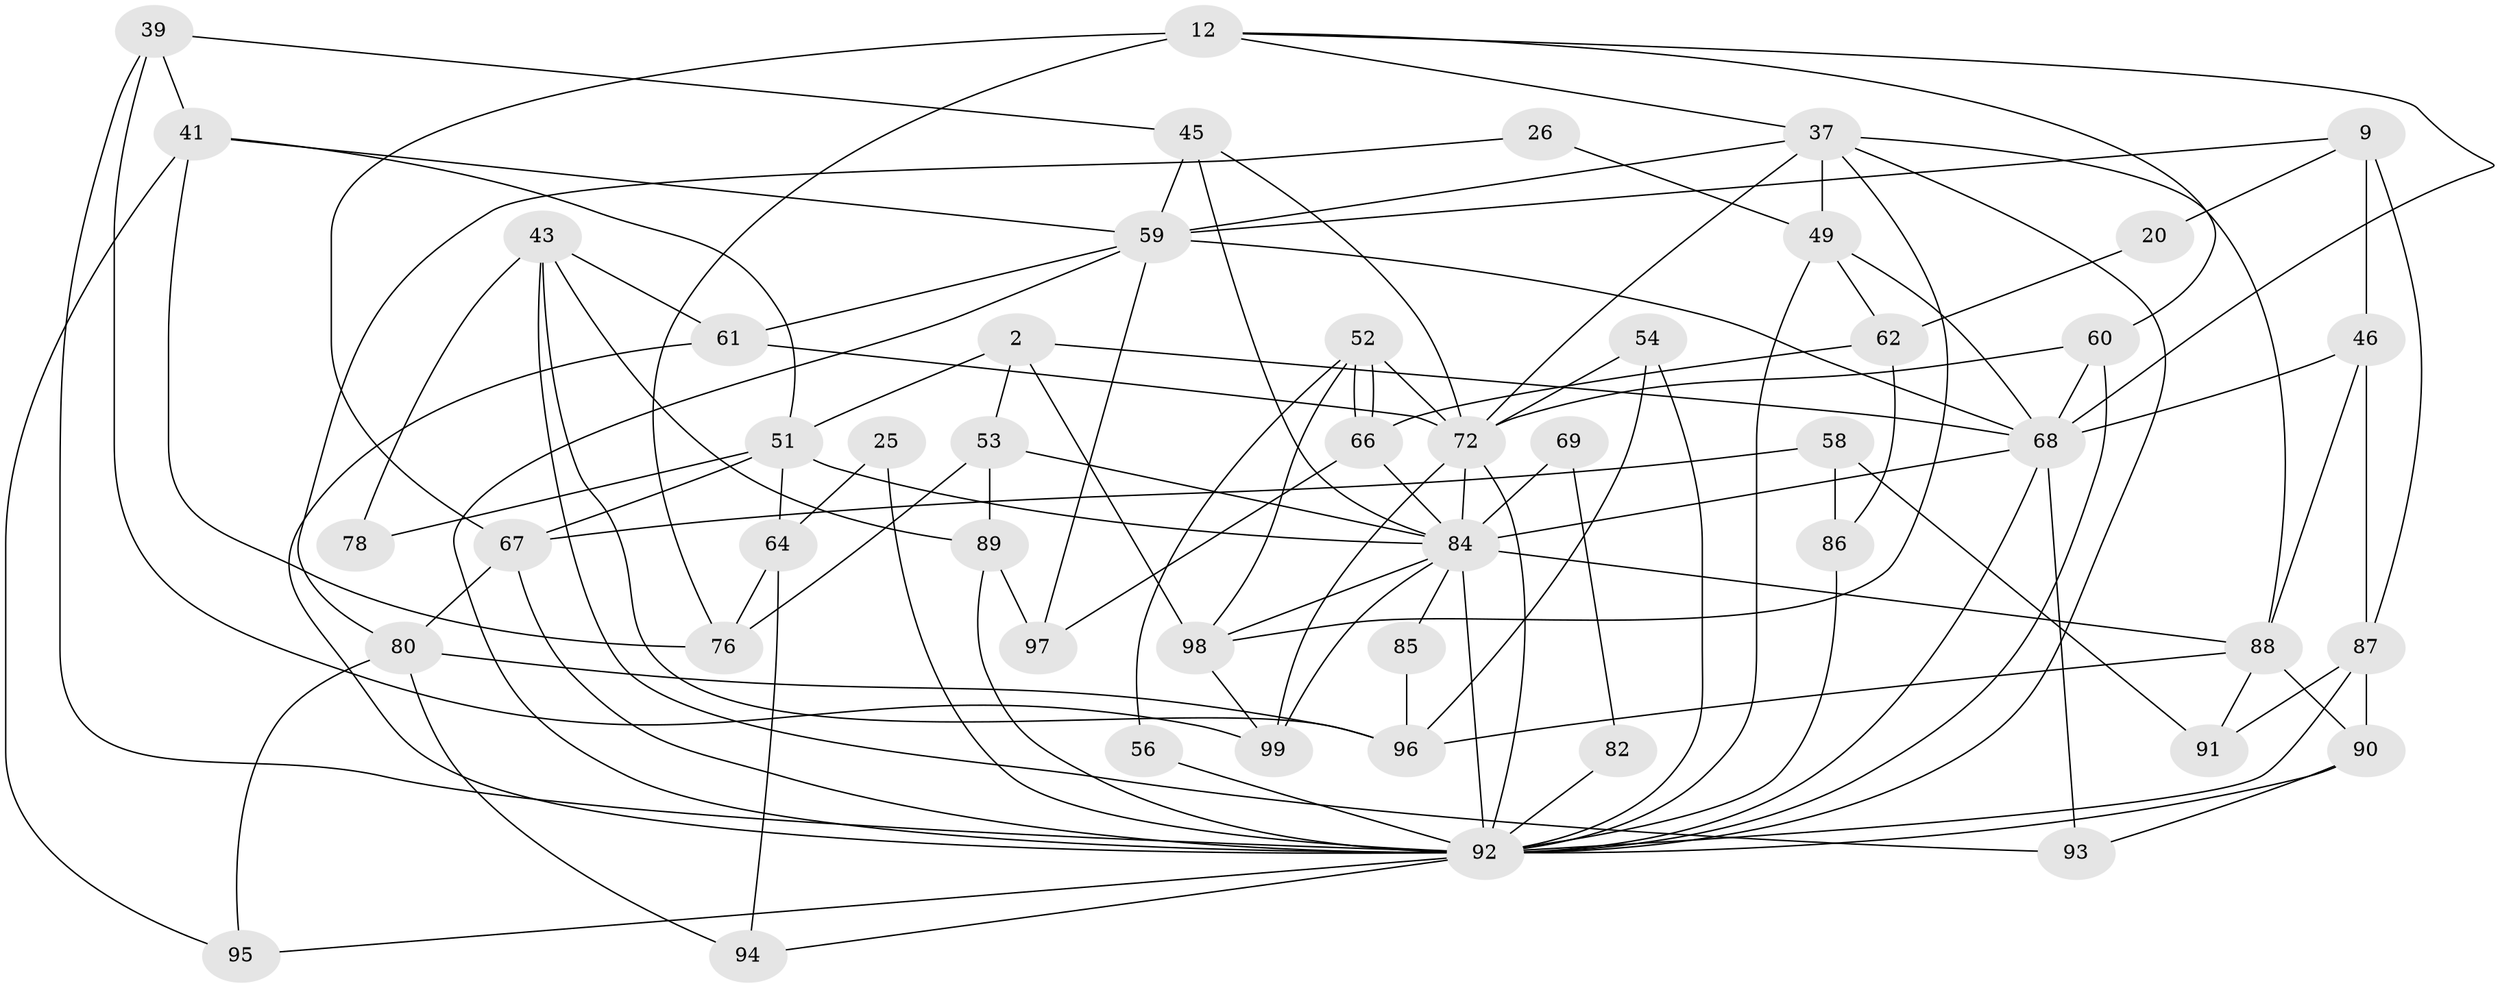 // original degree distribution, {4: 0.26262626262626265, 6: 0.0707070707070707, 3: 0.25252525252525254, 5: 0.2222222222222222, 2: 0.1414141414141414, 8: 0.020202020202020204, 7: 0.030303030303030304}
// Generated by graph-tools (version 1.1) at 2025/50/03/09/25 04:50:10]
// undirected, 49 vertices, 114 edges
graph export_dot {
graph [start="1"]
  node [color=gray90,style=filled];
  2;
  9;
  12;
  20;
  25;
  26;
  37 [super="+7"];
  39;
  41;
  43;
  45;
  46;
  49;
  51 [super="+32+35"];
  52;
  53 [super="+10"];
  54 [super="+30"];
  56;
  58;
  59 [super="+48"];
  60 [super="+24"];
  61;
  62;
  64 [super="+42"];
  66;
  67 [super="+3+4"];
  68 [super="+8+63+6"];
  69;
  72 [super="+5+31"];
  76 [super="+73"];
  78;
  80;
  82;
  84 [super="+34+57"];
  85 [super="+21"];
  86 [super="+11"];
  87 [super="+55"];
  88 [super="+79+15"];
  89 [super="+1"];
  90 [super="+70"];
  91 [super="+19"];
  92 [super="+83+75"];
  93;
  94;
  95;
  96 [super="+29"];
  97;
  98;
  99 [super="+81"];
  2 -- 68 [weight=2];
  2 -- 53 [weight=2];
  2 -- 98;
  2 -- 51;
  9 -- 87;
  9 -- 20;
  9 -- 46;
  9 -- 59;
  12 -- 76 [weight=2];
  12 -- 67;
  12 -- 37;
  12 -- 60;
  12 -- 68;
  20 -- 62;
  25 -- 64;
  25 -- 92;
  26 -- 80;
  26 -- 49;
  37 -- 98;
  37 -- 49;
  37 -- 72 [weight=2];
  37 -- 88;
  37 -- 59;
  37 -- 92 [weight=2];
  39 -- 99;
  39 -- 41;
  39 -- 45;
  39 -- 92;
  41 -- 76;
  41 -- 51;
  41 -- 95;
  41 -- 59;
  43 -- 93;
  43 -- 61;
  43 -- 78;
  43 -- 89;
  43 -- 96;
  45 -- 72;
  45 -- 59;
  45 -- 84;
  46 -- 88;
  46 -- 68;
  46 -- 87;
  49 -- 62;
  49 -- 68;
  49 -- 92;
  51 -- 64;
  51 -- 84 [weight=2];
  51 -- 67;
  51 -- 78;
  52 -- 98;
  52 -- 66;
  52 -- 66;
  52 -- 56;
  52 -- 72;
  53 -- 76;
  53 -- 89;
  53 -- 84;
  54 -- 72;
  54 -- 96;
  54 -- 92;
  56 -- 92;
  58 -- 86 [weight=2];
  58 -- 67;
  58 -- 91;
  59 -- 61;
  59 -- 68 [weight=4];
  59 -- 97;
  59 -- 92;
  60 -- 68 [weight=2];
  60 -- 72;
  60 -- 92;
  61 -- 72;
  61 -- 92;
  62 -- 66;
  62 -- 86;
  64 -- 94;
  64 -- 76 [weight=2];
  66 -- 97;
  66 -- 84;
  67 -- 80 [weight=2];
  67 -- 92 [weight=2];
  68 -- 93;
  68 -- 84 [weight=4];
  68 -- 92;
  69 -- 82;
  69 -- 84;
  72 -- 99 [weight=2];
  72 -- 84;
  72 -- 92;
  80 -- 95;
  80 -- 94;
  80 -- 96;
  82 -- 92 [weight=2];
  84 -- 98;
  84 -- 88 [weight=2];
  84 -- 99;
  84 -- 85;
  84 -- 92 [weight=7];
  85 -- 96;
  86 -- 92;
  87 -- 91;
  87 -- 92 [weight=2];
  87 -- 90 [weight=2];
  88 -- 91 [weight=2];
  88 -- 90 [weight=2];
  88 -- 96;
  89 -- 97;
  89 -- 92 [weight=2];
  90 -- 93;
  90 -- 92 [weight=2];
  92 -- 94;
  92 -- 95;
  98 -- 99;
}
